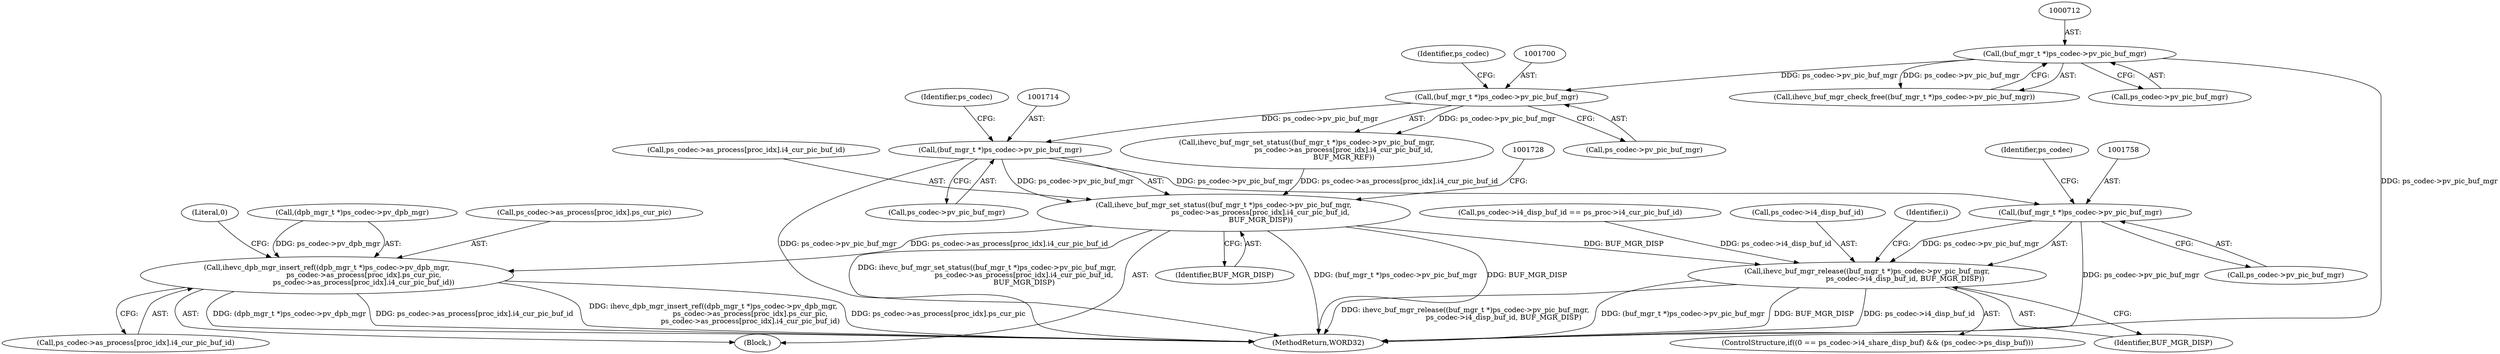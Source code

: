 digraph "0_Android_a33f6725d7e9f92330f995ce2dcf4faa33f6433f@pointer" {
"1001713" [label="(Call,(buf_mgr_t *)ps_codec->pv_pic_buf_mgr)"];
"1001699" [label="(Call,(buf_mgr_t *)ps_codec->pv_pic_buf_mgr)"];
"1000711" [label="(Call,(buf_mgr_t *)ps_codec->pv_pic_buf_mgr)"];
"1001712" [label="(Call,ihevc_buf_mgr_set_status((buf_mgr_t *)ps_codec->pv_pic_buf_mgr,\n                                 ps_codec->as_process[proc_idx].i4_cur_pic_buf_id,\n                                 BUF_MGR_DISP))"];
"1001726" [label="(Call,ihevc_dpb_mgr_insert_ref((dpb_mgr_t *)ps_codec->pv_dpb_mgr,\n                                 ps_codec->as_process[proc_idx].ps_cur_pic,\n                                 ps_codec->as_process[proc_idx].i4_cur_pic_buf_id))"];
"1001756" [label="(Call,ihevc_buf_mgr_release((buf_mgr_t *)ps_codec->pv_pic_buf_mgr,\n                                  ps_codec->i4_disp_buf_id, BUF_MGR_DISP))"];
"1001757" [label="(Call,(buf_mgr_t *)ps_codec->pv_pic_buf_mgr)"];
"1001749" [label="(Literal,0)"];
"1001765" [label="(Identifier,BUF_MGR_DISP)"];
"1001763" [label="(Identifier,ps_codec)"];
"1001308" [label="(Call,ps_codec->i4_disp_buf_id == ps_proc->i4_cur_pic_buf_id)"];
"1001713" [label="(Call,(buf_mgr_t *)ps_codec->pv_pic_buf_mgr)"];
"1001756" [label="(Call,ihevc_buf_mgr_release((buf_mgr_t *)ps_codec->pv_pic_buf_mgr,\n                                  ps_codec->i4_disp_buf_id, BUF_MGR_DISP))"];
"1001727" [label="(Call,(dpb_mgr_t *)ps_codec->pv_dpb_mgr)"];
"1001701" [label="(Call,ps_codec->pv_pic_buf_mgr)"];
"1001757" [label="(Call,(buf_mgr_t *)ps_codec->pv_pic_buf_mgr)"];
"1001715" [label="(Call,ps_codec->pv_pic_buf_mgr)"];
"1001243" [label="(Block,)"];
"1001718" [label="(Call,ps_codec->as_process[proc_idx].i4_cur_pic_buf_id)"];
"1001746" [label="(ControlStructure,if((0 == ps_codec->i4_share_disp_buf) && (ps_codec->ps_disp_buf)))"];
"1001726" [label="(Call,ihevc_dpb_mgr_insert_ref((dpb_mgr_t *)ps_codec->pv_dpb_mgr,\n                                 ps_codec->as_process[proc_idx].ps_cur_pic,\n                                 ps_codec->as_process[proc_idx].i4_cur_pic_buf_id))"];
"1001906" [label="(MethodReturn,WORD32)"];
"1000710" [label="(Call,ihevc_buf_mgr_check_free((buf_mgr_t *)ps_codec->pv_pic_buf_mgr))"];
"1001721" [label="(Identifier,ps_codec)"];
"1001732" [label="(Call,ps_codec->as_process[proc_idx].ps_cur_pic)"];
"1001762" [label="(Call,ps_codec->i4_disp_buf_id)"];
"1000711" [label="(Call,(buf_mgr_t *)ps_codec->pv_pic_buf_mgr)"];
"1001725" [label="(Identifier,BUF_MGR_DISP)"];
"1001759" [label="(Call,ps_codec->pv_pic_buf_mgr)"];
"1000713" [label="(Call,ps_codec->pv_pic_buf_mgr)"];
"1001739" [label="(Call,ps_codec->as_process[proc_idx].i4_cur_pic_buf_id)"];
"1001699" [label="(Call,(buf_mgr_t *)ps_codec->pv_pic_buf_mgr)"];
"1001712" [label="(Call,ihevc_buf_mgr_set_status((buf_mgr_t *)ps_codec->pv_pic_buf_mgr,\n                                 ps_codec->as_process[proc_idx].i4_cur_pic_buf_id,\n                                 BUF_MGR_DISP))"];
"1001768" [label="(Identifier,i)"];
"1001698" [label="(Call,ihevc_buf_mgr_set_status((buf_mgr_t *)ps_codec->pv_pic_buf_mgr,\n                                 ps_codec->as_process[proc_idx].i4_cur_pic_buf_id,\n                                 BUF_MGR_REF))"];
"1001707" [label="(Identifier,ps_codec)"];
"1001713" -> "1001712"  [label="AST: "];
"1001713" -> "1001715"  [label="CFG: "];
"1001714" -> "1001713"  [label="AST: "];
"1001715" -> "1001713"  [label="AST: "];
"1001721" -> "1001713"  [label="CFG: "];
"1001713" -> "1001906"  [label="DDG: ps_codec->pv_pic_buf_mgr"];
"1001713" -> "1001712"  [label="DDG: ps_codec->pv_pic_buf_mgr"];
"1001699" -> "1001713"  [label="DDG: ps_codec->pv_pic_buf_mgr"];
"1001713" -> "1001757"  [label="DDG: ps_codec->pv_pic_buf_mgr"];
"1001699" -> "1001698"  [label="AST: "];
"1001699" -> "1001701"  [label="CFG: "];
"1001700" -> "1001699"  [label="AST: "];
"1001701" -> "1001699"  [label="AST: "];
"1001707" -> "1001699"  [label="CFG: "];
"1001699" -> "1001698"  [label="DDG: ps_codec->pv_pic_buf_mgr"];
"1000711" -> "1001699"  [label="DDG: ps_codec->pv_pic_buf_mgr"];
"1000711" -> "1000710"  [label="AST: "];
"1000711" -> "1000713"  [label="CFG: "];
"1000712" -> "1000711"  [label="AST: "];
"1000713" -> "1000711"  [label="AST: "];
"1000710" -> "1000711"  [label="CFG: "];
"1000711" -> "1001906"  [label="DDG: ps_codec->pv_pic_buf_mgr"];
"1000711" -> "1000710"  [label="DDG: ps_codec->pv_pic_buf_mgr"];
"1001712" -> "1001243"  [label="AST: "];
"1001712" -> "1001725"  [label="CFG: "];
"1001718" -> "1001712"  [label="AST: "];
"1001725" -> "1001712"  [label="AST: "];
"1001728" -> "1001712"  [label="CFG: "];
"1001712" -> "1001906"  [label="DDG: (buf_mgr_t *)ps_codec->pv_pic_buf_mgr"];
"1001712" -> "1001906"  [label="DDG: BUF_MGR_DISP"];
"1001712" -> "1001906"  [label="DDG: ihevc_buf_mgr_set_status((buf_mgr_t *)ps_codec->pv_pic_buf_mgr,\n                                 ps_codec->as_process[proc_idx].i4_cur_pic_buf_id,\n                                 BUF_MGR_DISP)"];
"1001698" -> "1001712"  [label="DDG: ps_codec->as_process[proc_idx].i4_cur_pic_buf_id"];
"1001712" -> "1001726"  [label="DDG: ps_codec->as_process[proc_idx].i4_cur_pic_buf_id"];
"1001712" -> "1001756"  [label="DDG: BUF_MGR_DISP"];
"1001726" -> "1001243"  [label="AST: "];
"1001726" -> "1001739"  [label="CFG: "];
"1001727" -> "1001726"  [label="AST: "];
"1001732" -> "1001726"  [label="AST: "];
"1001739" -> "1001726"  [label="AST: "];
"1001749" -> "1001726"  [label="CFG: "];
"1001726" -> "1001906"  [label="DDG: ihevc_dpb_mgr_insert_ref((dpb_mgr_t *)ps_codec->pv_dpb_mgr,\n                                 ps_codec->as_process[proc_idx].ps_cur_pic,\n                                 ps_codec->as_process[proc_idx].i4_cur_pic_buf_id)"];
"1001726" -> "1001906"  [label="DDG: ps_codec->as_process[proc_idx].ps_cur_pic"];
"1001726" -> "1001906"  [label="DDG: (dpb_mgr_t *)ps_codec->pv_dpb_mgr"];
"1001726" -> "1001906"  [label="DDG: ps_codec->as_process[proc_idx].i4_cur_pic_buf_id"];
"1001727" -> "1001726"  [label="DDG: ps_codec->pv_dpb_mgr"];
"1001756" -> "1001746"  [label="AST: "];
"1001756" -> "1001765"  [label="CFG: "];
"1001757" -> "1001756"  [label="AST: "];
"1001762" -> "1001756"  [label="AST: "];
"1001765" -> "1001756"  [label="AST: "];
"1001768" -> "1001756"  [label="CFG: "];
"1001756" -> "1001906"  [label="DDG: ps_codec->i4_disp_buf_id"];
"1001756" -> "1001906"  [label="DDG: ihevc_buf_mgr_release((buf_mgr_t *)ps_codec->pv_pic_buf_mgr,\n                                  ps_codec->i4_disp_buf_id, BUF_MGR_DISP)"];
"1001756" -> "1001906"  [label="DDG: (buf_mgr_t *)ps_codec->pv_pic_buf_mgr"];
"1001756" -> "1001906"  [label="DDG: BUF_MGR_DISP"];
"1001757" -> "1001756"  [label="DDG: ps_codec->pv_pic_buf_mgr"];
"1001308" -> "1001756"  [label="DDG: ps_codec->i4_disp_buf_id"];
"1001757" -> "1001759"  [label="CFG: "];
"1001758" -> "1001757"  [label="AST: "];
"1001759" -> "1001757"  [label="AST: "];
"1001763" -> "1001757"  [label="CFG: "];
"1001757" -> "1001906"  [label="DDG: ps_codec->pv_pic_buf_mgr"];
}
